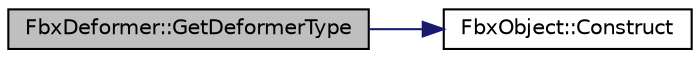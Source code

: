digraph "FbxDeformer::GetDeformerType"
{
  edge [fontname="Helvetica",fontsize="10",labelfontname="Helvetica",labelfontsize="10"];
  node [fontname="Helvetica",fontsize="10",shape=record];
  rankdir="LR";
  Node2 [label="FbxDeformer::GetDeformerType",height=0.2,width=0.4,color="black", fillcolor="grey75", style="filled", fontcolor="black"];
  Node2 -> Node3 [color="midnightblue",fontsize="10",style="solid",fontname="Helvetica"];
  Node3 [label="FbxObject::Construct",height=0.2,width=0.4,color="black", fillcolor="white", style="filled",URL="$class_fbx_object.html#a313503bc645af3fdceb4a99ef5cea7eb"];
}

